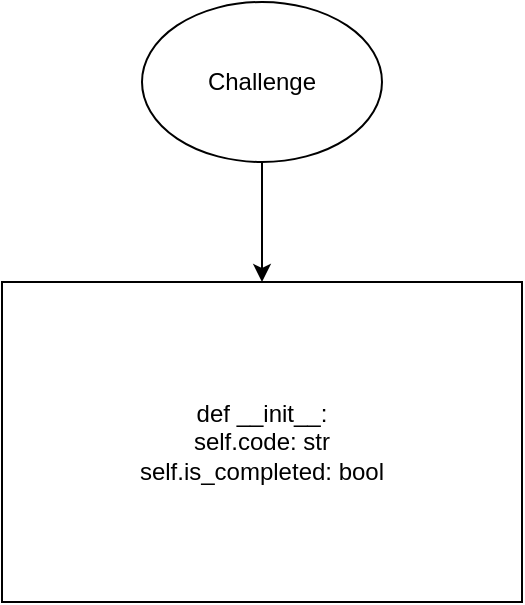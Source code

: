 <mxfile>
    <diagram id="JMitBFIctx3duTUf5z-Z" name="Page-1">
        <mxGraphModel dx="1074" dy="460" grid="1" gridSize="10" guides="1" tooltips="1" connect="1" arrows="1" fold="1" page="1" pageScale="1" pageWidth="827" pageHeight="1169" math="0" shadow="0">
            <root>
                <mxCell id="0"/>
                <mxCell id="1" parent="0"/>
                <mxCell id="4" value="" style="edgeStyle=none;html=1;" edge="1" parent="1" source="2" target="3">
                    <mxGeometry relative="1" as="geometry"/>
                </mxCell>
                <mxCell id="2" value="Challenge" style="ellipse;whiteSpace=wrap;html=1;" parent="1" vertex="1">
                    <mxGeometry x="350" y="100" width="120" height="80" as="geometry"/>
                </mxCell>
                <mxCell id="3" value="def __init__:&lt;br&gt;self.code: str&lt;br&gt;self.is_completed: bool" style="whiteSpace=wrap;html=1;" vertex="1" parent="1">
                    <mxGeometry x="280" y="240" width="260" height="160" as="geometry"/>
                </mxCell>
            </root>
        </mxGraphModel>
    </diagram>
</mxfile>
